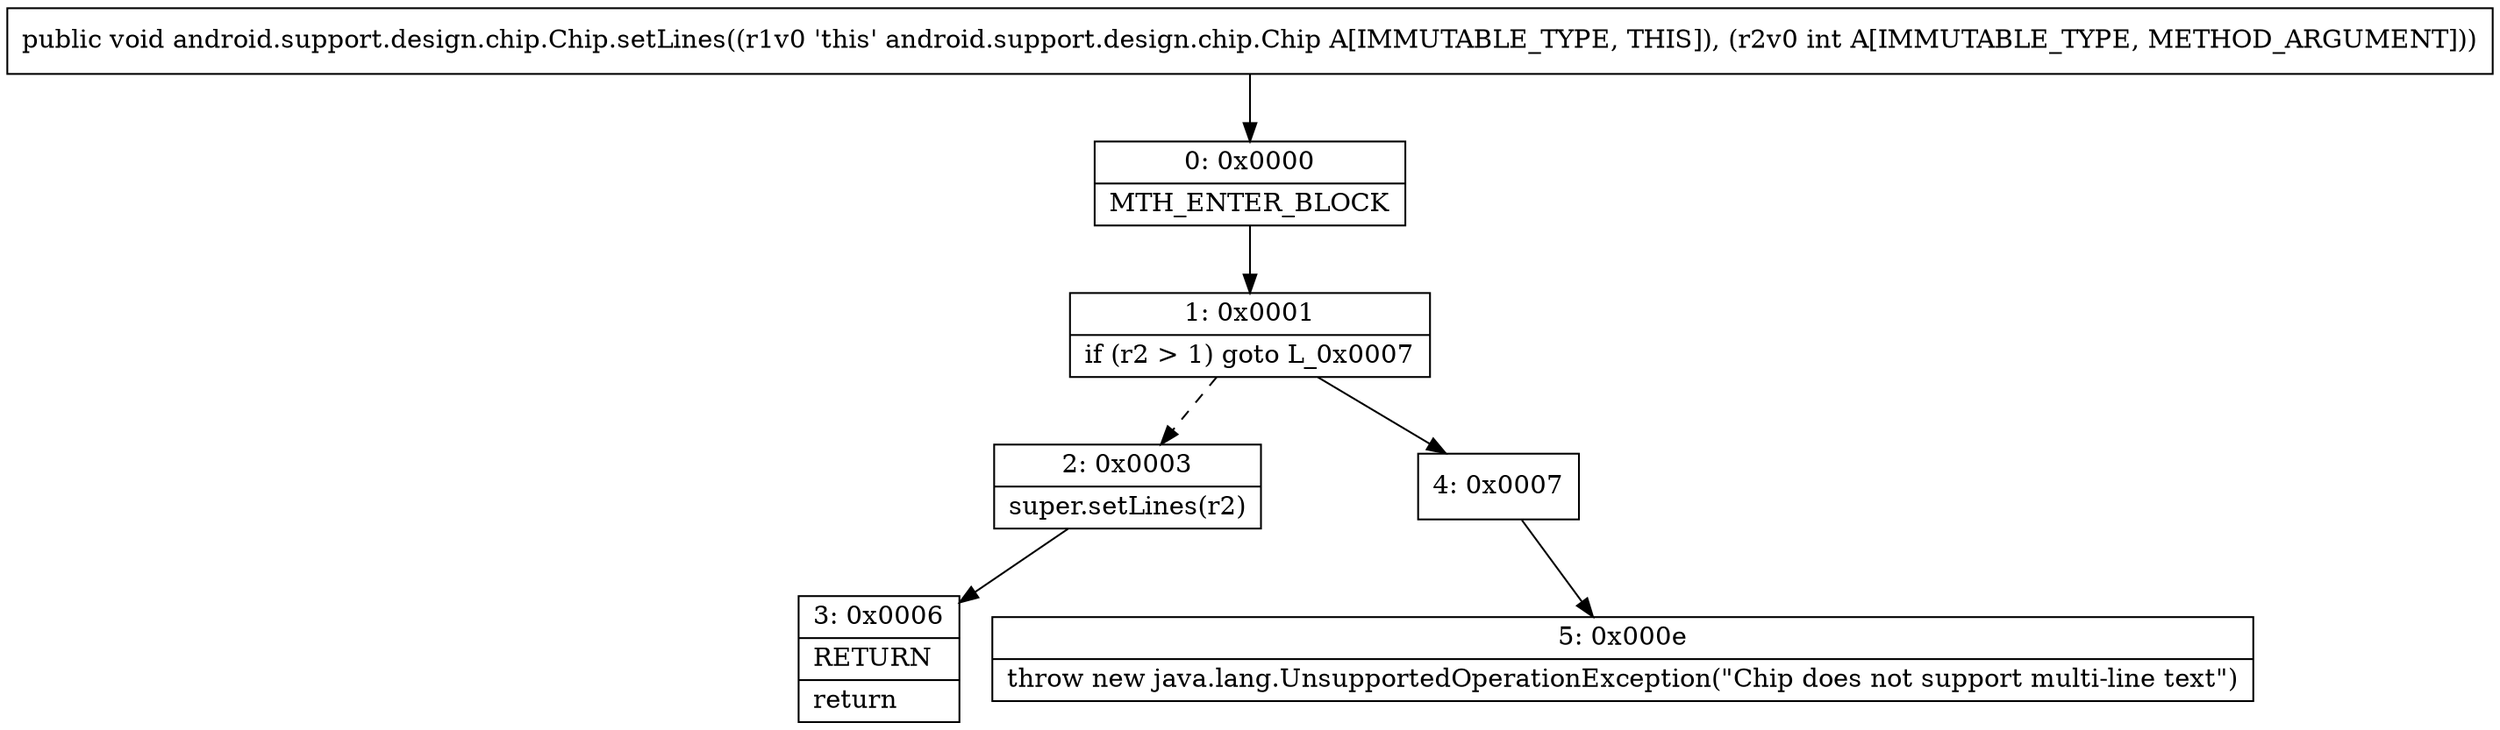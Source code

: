 digraph "CFG forandroid.support.design.chip.Chip.setLines(I)V" {
Node_0 [shape=record,label="{0\:\ 0x0000|MTH_ENTER_BLOCK\l}"];
Node_1 [shape=record,label="{1\:\ 0x0001|if (r2 \> 1) goto L_0x0007\l}"];
Node_2 [shape=record,label="{2\:\ 0x0003|super.setLines(r2)\l}"];
Node_3 [shape=record,label="{3\:\ 0x0006|RETURN\l|return\l}"];
Node_4 [shape=record,label="{4\:\ 0x0007}"];
Node_5 [shape=record,label="{5\:\ 0x000e|throw new java.lang.UnsupportedOperationException(\"Chip does not support multi\-line text\")\l}"];
MethodNode[shape=record,label="{public void android.support.design.chip.Chip.setLines((r1v0 'this' android.support.design.chip.Chip A[IMMUTABLE_TYPE, THIS]), (r2v0 int A[IMMUTABLE_TYPE, METHOD_ARGUMENT])) }"];
MethodNode -> Node_0;
Node_0 -> Node_1;
Node_1 -> Node_2[style=dashed];
Node_1 -> Node_4;
Node_2 -> Node_3;
Node_4 -> Node_5;
}

